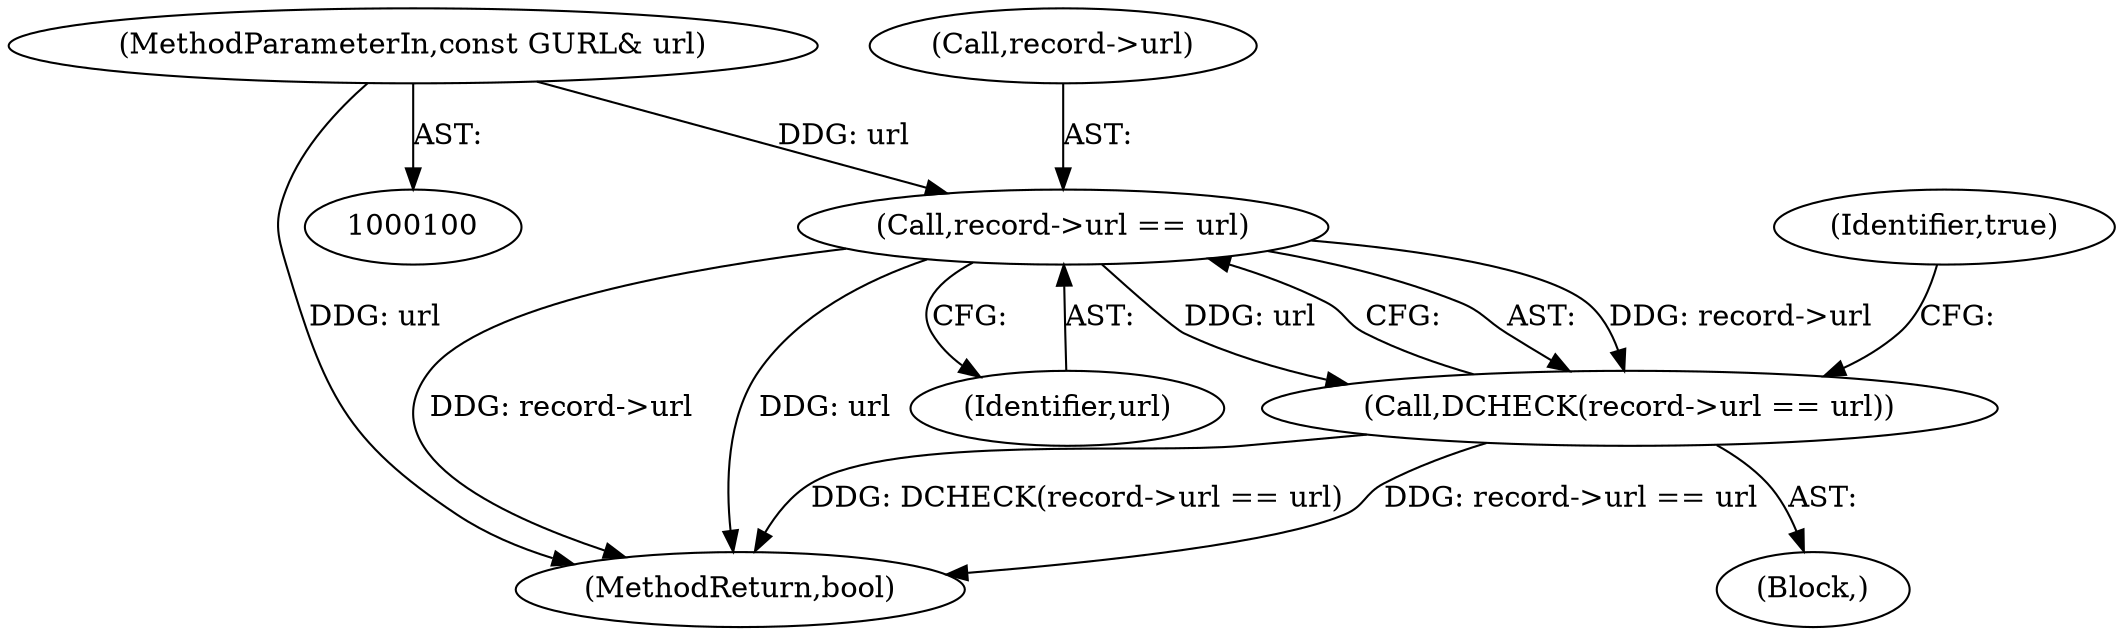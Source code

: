 digraph "0_Chrome_04aaacb936a08d70862d6d9d7e8354721ae46be8_9@pointer" {
"1000139" [label="(Call,record->url == url)"];
"1000102" [label="(MethodParameterIn,const GURL& url)"];
"1000138" [label="(Call,DCHECK(record->url == url))"];
"1000145" [label="(Identifier,true)"];
"1000146" [label="(MethodReturn,bool)"];
"1000104" [label="(Block,)"];
"1000138" [label="(Call,DCHECK(record->url == url))"];
"1000143" [label="(Identifier,url)"];
"1000140" [label="(Call,record->url)"];
"1000102" [label="(MethodParameterIn,const GURL& url)"];
"1000139" [label="(Call,record->url == url)"];
"1000139" -> "1000138"  [label="AST: "];
"1000139" -> "1000143"  [label="CFG: "];
"1000140" -> "1000139"  [label="AST: "];
"1000143" -> "1000139"  [label="AST: "];
"1000138" -> "1000139"  [label="CFG: "];
"1000139" -> "1000146"  [label="DDG: record->url"];
"1000139" -> "1000146"  [label="DDG: url"];
"1000139" -> "1000138"  [label="DDG: record->url"];
"1000139" -> "1000138"  [label="DDG: url"];
"1000102" -> "1000139"  [label="DDG: url"];
"1000102" -> "1000100"  [label="AST: "];
"1000102" -> "1000146"  [label="DDG: url"];
"1000138" -> "1000104"  [label="AST: "];
"1000145" -> "1000138"  [label="CFG: "];
"1000138" -> "1000146"  [label="DDG: DCHECK(record->url == url)"];
"1000138" -> "1000146"  [label="DDG: record->url == url"];
}

